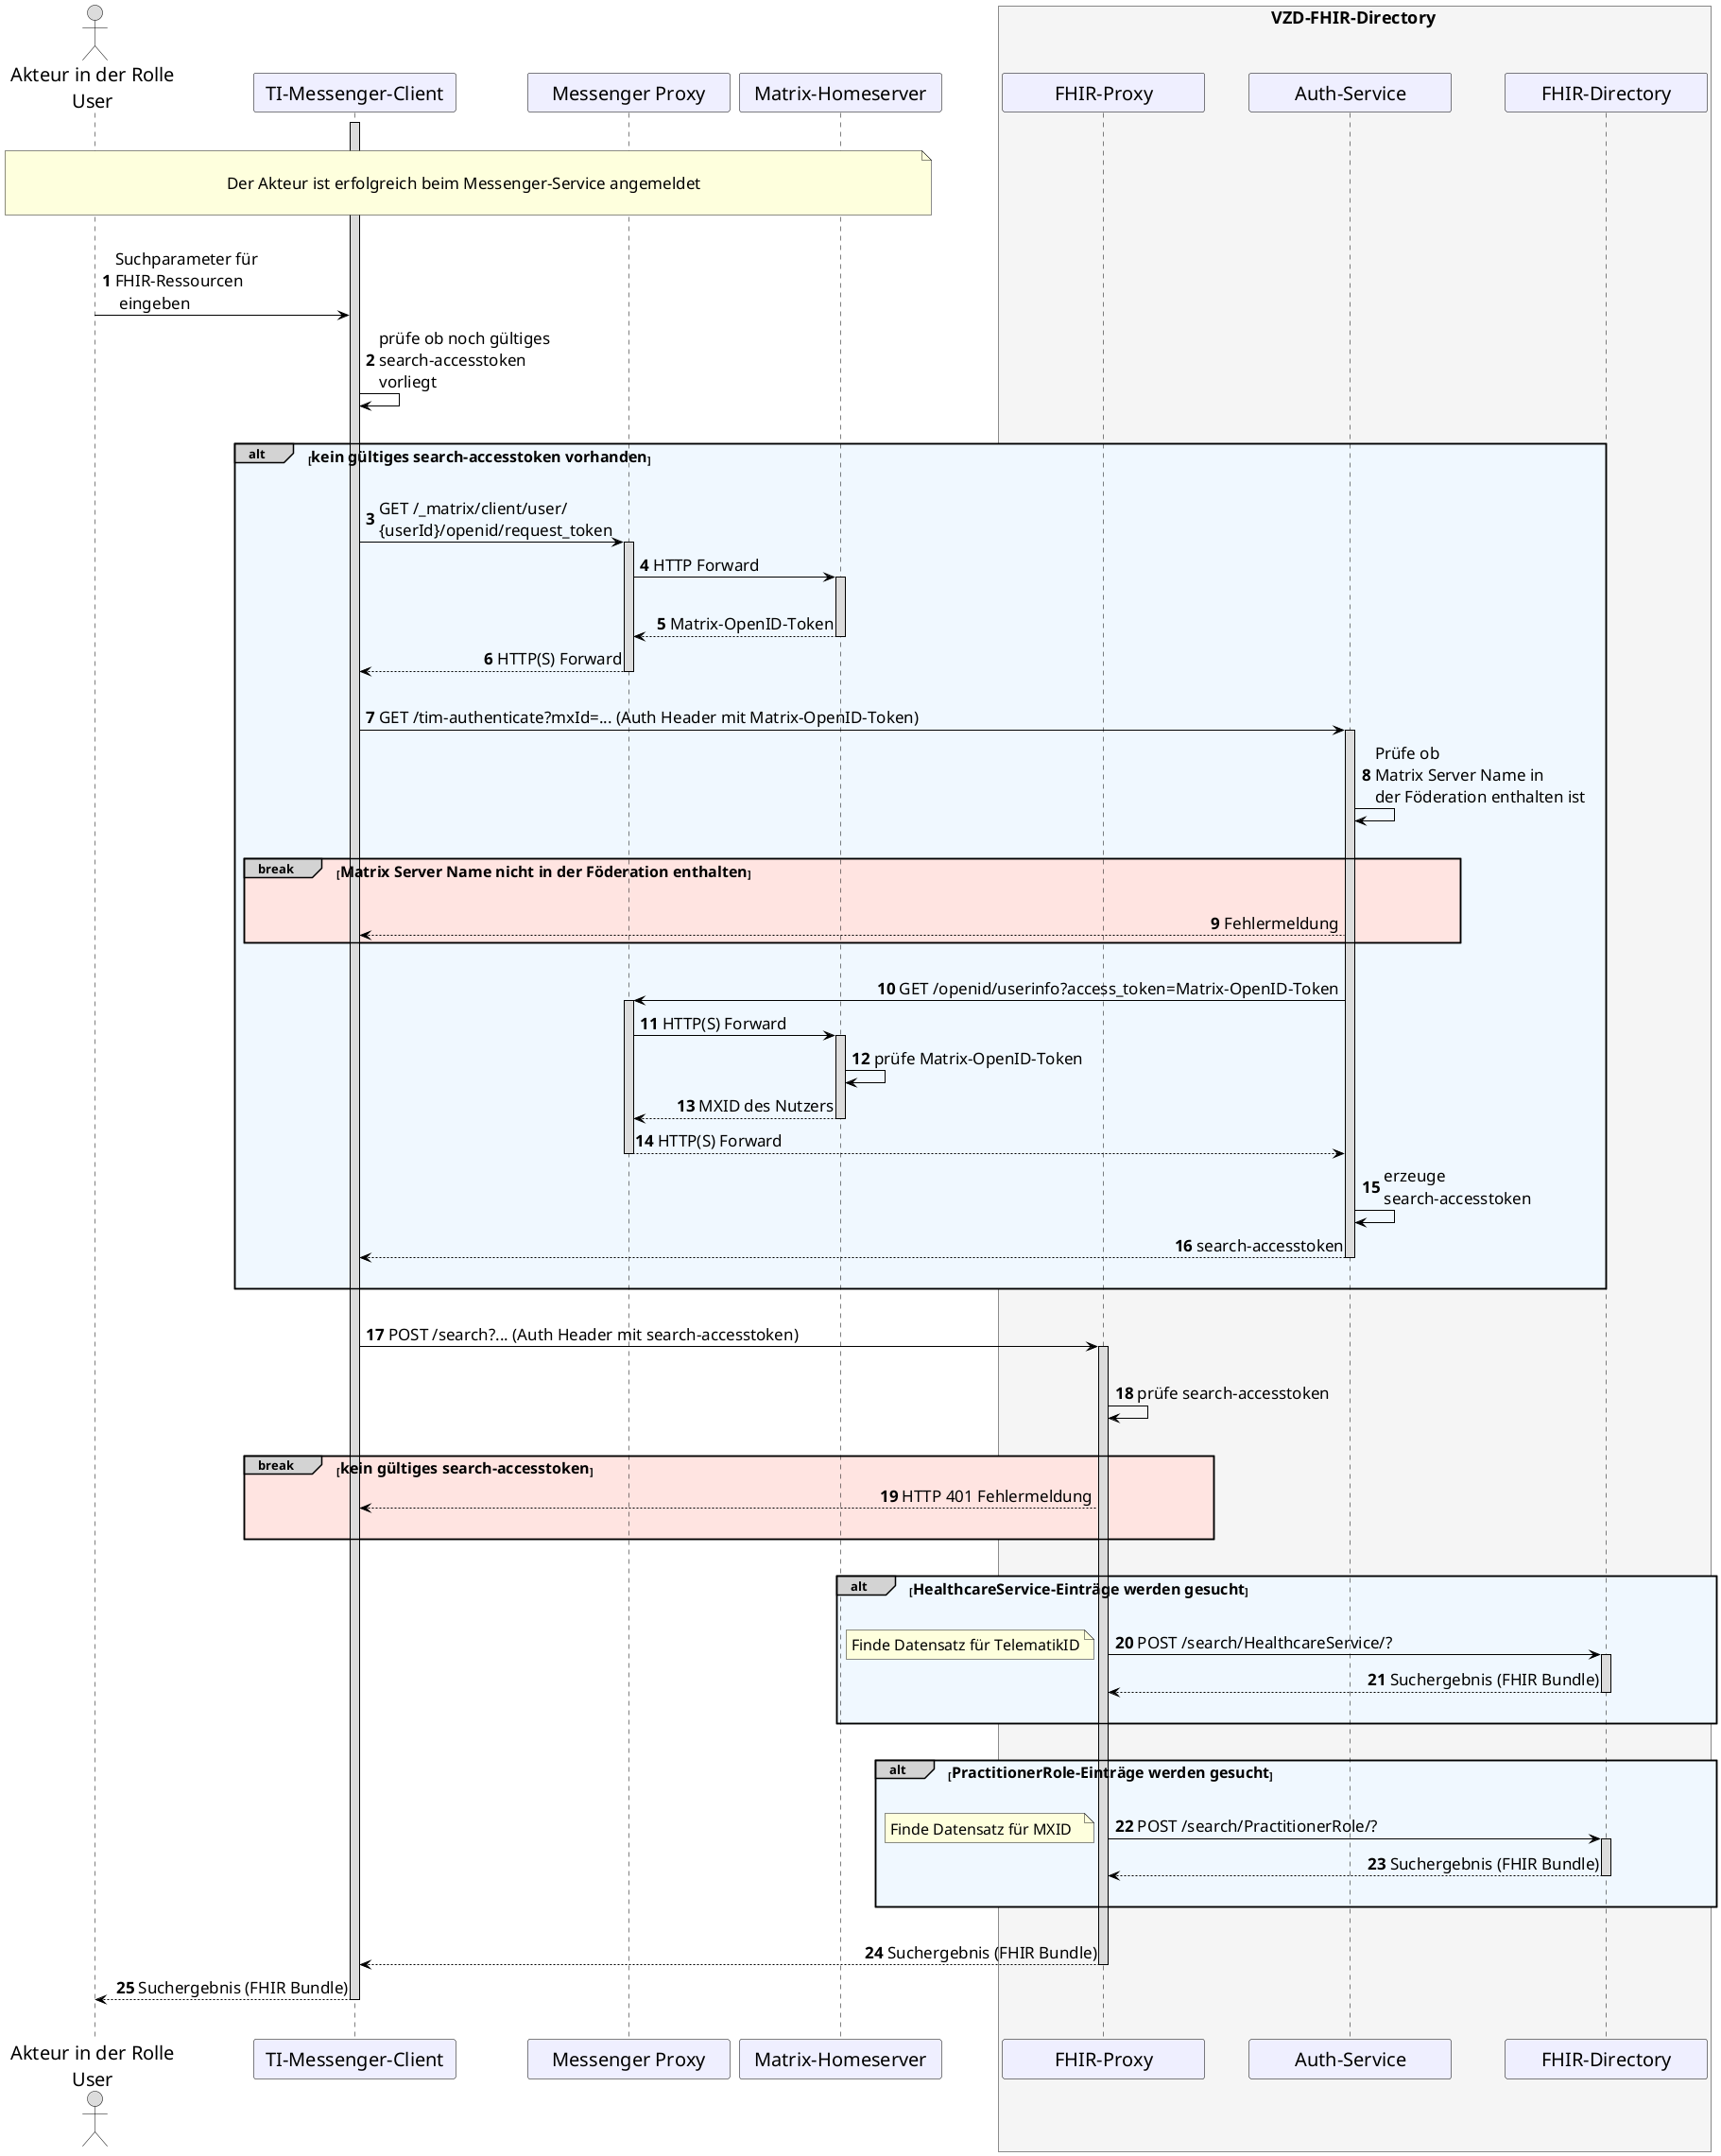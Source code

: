 @startuml "Einträge im VZD-FHIR-Directory suchen"
skinparam sequenceMessageAlign direction
skinparam minClassWidth 200
skinparam BoxPadding 1
skinparam sequenceReferenceHeaderBackgroundColor palegreen
scale max 2048 width

skinparam sequence {
ArrowColor black
ArrowFontSize 17
ActorBorderColor black
LifeLineBorderColor black
LifeLineBackgroundColor Gainsboro

ParticipantBorderColor Motivation
ParticipantBackgroundColor Motivation
ParticipantFontSize 20
ParticipantFontColor black
ParticipantBorderColor Black
ParticipantBackgroundColor MOTIVATION

ActorBackgroundColor Gainsboro
ActorFontColor black
ActorFontSize 20

}
autonumber

actor U as "Akteur in der Rolle\nUser"
participant cl as "TI-Messenger-Client"
participant mp as "Messenger Proxy"
participant hs as "Matrix-Homeserver"
box <size:18>VZD-FHIR-Directory</size> #WhiteSmoke
  participant fp as "FHIR-Proxy"
  participant au as "Auth-Service"
  participant fd as "FHIR-Directory"
end box

|||
note over U, hs: \n<size:17>Der Akteur ist erfolgreich beim Messenger-Service angemeldet</size>\n
|||

      activate cl
    U->cl:Suchparameter für \nFHIR-Ressourcen \n eingeben
    cl->cl: prüfe ob noch gültiges \nsearch-accesstoken\nvorliegt

|||
alt#LightGrey #AliceBlue <size:16>kein gültiges search-accesstoken vorhanden</size>
|||
      

    cl->mp: GET /_matrix/client/user/\n{userId}/openid/request_token 
      activate mp
    mp->hs: HTTP Forward 

      activate hs
    |||
    hs-->mp: Matrix-OpenID-Token
      deactivate hs
    mp-->cl: HTTP(S) Forward
      deactivate mp
      
    |||
    cl->au: GET /tim-authenticate?mxId=... (Auth Header mit Matrix-OpenID-Token)
      activate au
    au->au: Prüfe ob \nMatrix Server Name in \nder Föderation enthalten ist

|||
break#LightGrey #MistyRose <size:16>Matrix Server Name nicht in der Föderation enthalten</size>
|||    
    au-->cl: Fehlermeldung
end

|||
        au->mp: GET /openid/userinfo?access_token=Matrix-OpenID-Token
          activate mp
        mp->hs: HTTP(S) Forward
          activate hs
        hs->hs: prüfe Matrix-OpenID-Token
        hs-->mp: MXID des Nutzers
          deactivate hs
        mp-->au: HTTP(S) Forward
          deactivate mp
        au->au: erzeuge \nsearch-accesstoken 
        au-->cl: search-accesstoken
          deactivate au
          deactivate fp
|||
end


    |||
    cl->fp: POST /search?... (Auth Header mit search-accesstoken)
    |||
      activate fp
    fp->fp: prüfe search-accesstoken
    |||
    break#LightGrey #MistyRose <size:16>kein gültiges search-accesstoken</size>
      fp-->cl: HTTP 401 Fehlermeldung 
    |||
    end
   
|||
alt#LightGrey #AliceBlue <size:16>HealthcareService-Einträge werden gesucht</size>
|||
    fp->fd: POST /search/HealthcareService/?
      activate fd
    note left
    <size:16>Finde Datensatz für TelematikID</size>
    end note
    fd-->fp: Suchergebnis (FHIR Bundle)
      deactivate fd
|||
end

|||
alt#LightGrey #AliceBlue <size:16>PractitionerRole-Einträge werden gesucht</size>
|||
    fp->fd: POST /search/PractitionerRole/?
      activate fd
    note left
    <size:16>Finde Datensatz für MXID </size>
    end note
    fd-->fp: Suchergebnis (FHIR Bundle)
      deactivate fd
|||
end
|||

  fp-->cl: Suchergebnis (FHIR Bundle)
  deactivate fp
  cl-->U: Suchergebnis (FHIR Bundle)
   |||
    
    deactivate cl

@enduml

